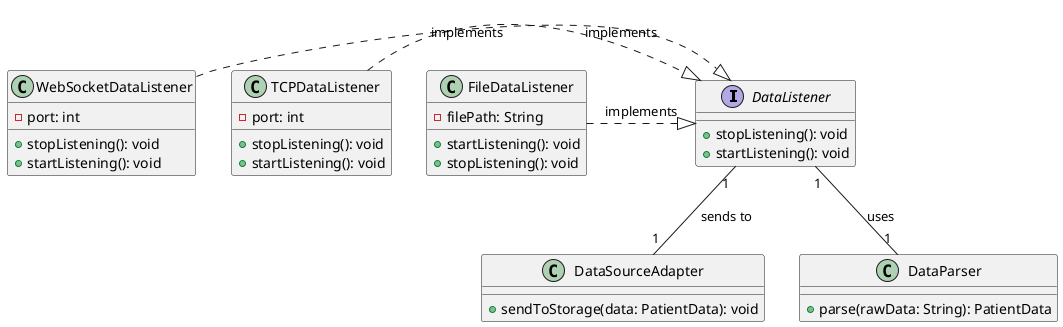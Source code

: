 @startuml DataAccessLayer

' Classes
interface DataListener {
  +stopListening(): void  
  +startListening(): void
 
}

class WebSocketDataListener {
  -port: int
  +stopListening(): void
  +startListening(): void
}

class DataSourceAdapter {
  +sendToStorage(data: PatientData): void
}

class TCPDataListener {
  -port: int
  +stopListening(): void
  +startListening(): void
}

class FileDataListener {
  -filePath: String
  +startListening(): void
  +stopListening(): void
}

class DataParser {
  +parse(rawData: String): PatientData
}



' Relationships
DataListener "1" -- "1" DataParser : uses
WebSocketDataListener .|> DataListener : implements
TCPDataListener .|> DataListener : implements
FileDataListener .|> DataListener : implements
DataListener "1" -- "1" DataSourceAdapter : sends to


@enduml
